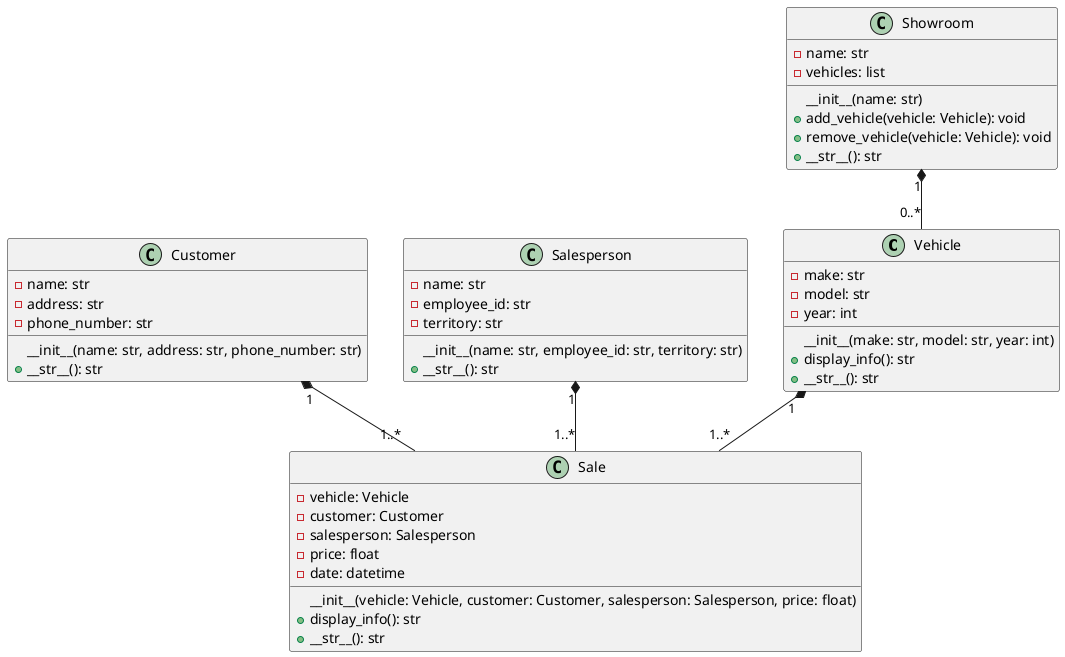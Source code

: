 @startuml esercizio_018

class Vehicle {
    - make: str
    - model: str
    - year: int
    __init__(make: str, model: str, year: int)
    + display_info(): str
    + __str__(): str
}

class Customer {
    - name: str
    - address: str
    - phone_number: str
    __init__(name: str, address: str, phone_number: str)
    + __str__(): str
}

class Salesperson {
    - name: str
    - employee_id: str
    - territory: str
    __init__(name: str, employee_id: str, territory: str)
    + __str__(): str
}

class Showroom {
    - name: str
    - vehicles: list
    __init__(name: str)
    + add_vehicle(vehicle: Vehicle): void
    + remove_vehicle(vehicle: Vehicle): void
    + __str__(): str
}

class Sale {
    - vehicle: Vehicle
    - customer: Customer
    - salesperson: Salesperson
    - price: float
    - date: datetime
    __init__(vehicle: Vehicle, customer: Customer, salesperson: Salesperson, price: float)
    + display_info(): str
    + __str__(): str
}

Vehicle "1" *-- "1..*" Sale
Customer "1" *-- "1..*" Sale
Salesperson "1" *-- "1..*" Sale
Showroom "1" *-- "0..*" Vehicle

@enduml
